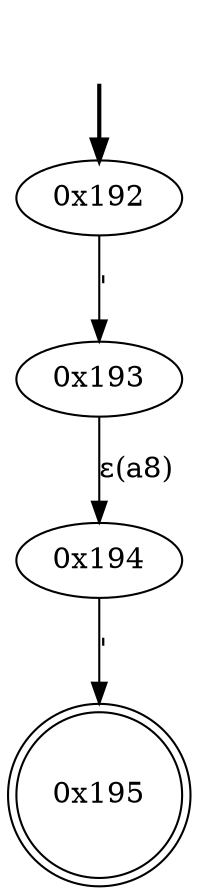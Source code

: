 digraph {
	fake [style=invisible]
	"0x192" [root=true]
	"0x193"
	"0x194"
	"0x195" [shape=doublecircle]
	fake -> "0x192" [style=bold]
	"0x192" -> "0x193" [label="'"]
	"0x194" -> "0x195" [label="'"]
	"0x193" -> "0x194" [label="ε(a8)"]
}
